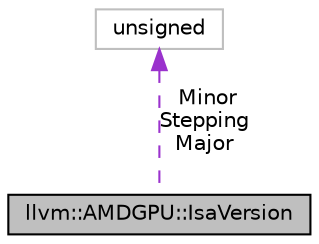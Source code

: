 digraph "llvm::AMDGPU::IsaVersion"
{
 // LATEX_PDF_SIZE
  bgcolor="transparent";
  edge [fontname="Helvetica",fontsize="10",labelfontname="Helvetica",labelfontsize="10"];
  node [fontname="Helvetica",fontsize="10",shape=record];
  Node1 [label="llvm::AMDGPU::IsaVersion",height=0.2,width=0.4,color="black", fillcolor="grey75", style="filled", fontcolor="black",tooltip="Instruction set architecture version."];
  Node2 -> Node1 [dir="back",color="darkorchid3",fontsize="10",style="dashed",label=" Minor\nStepping\nMajor" ,fontname="Helvetica"];
  Node2 [label="unsigned",height=0.2,width=0.4,color="grey75",tooltip=" "];
}
